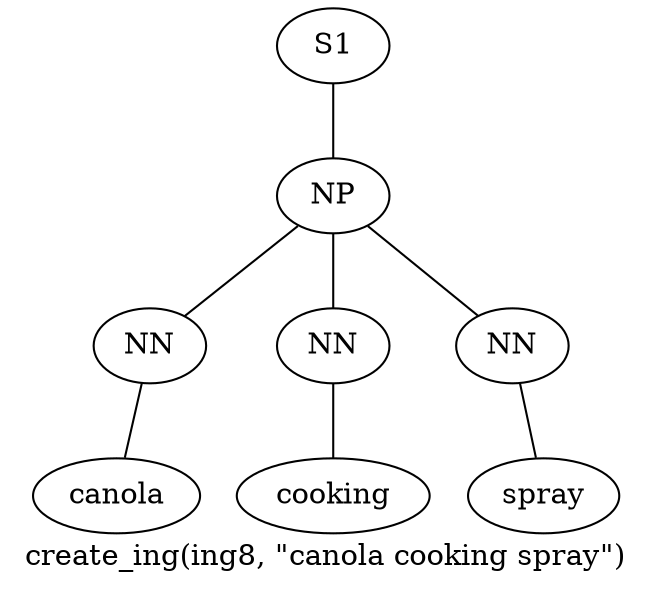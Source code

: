 graph SyntaxGraph {
	label = "create_ing(ing8, \"canola cooking spray\")";
	Node0 [label="S1"];
	Node1 [label="NP"];
	Node2 [label="NN"];
	Node3 [label="canola"];
	Node4 [label="NN"];
	Node5 [label="cooking"];
	Node6 [label="NN"];
	Node7 [label="spray"];

	Node0 -- Node1;
	Node1 -- Node2;
	Node1 -- Node4;
	Node1 -- Node6;
	Node2 -- Node3;
	Node4 -- Node5;
	Node6 -- Node7;
}